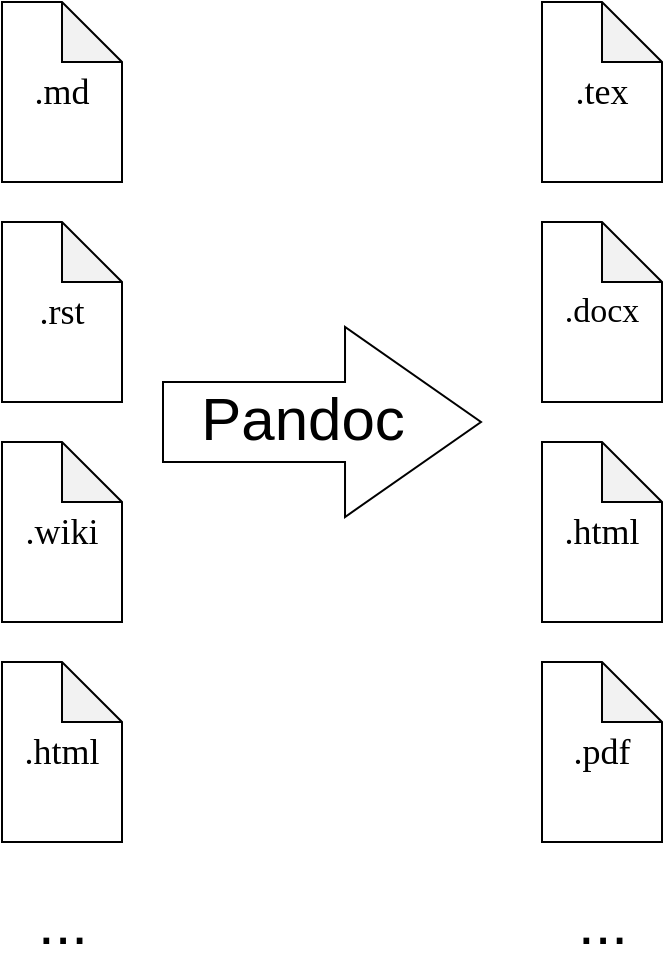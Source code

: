 <mxfile version="16.5.1" type="device"><diagram id="8RqEDUWrOIJcrLkJtRYM" name="Page-1"><mxGraphModel dx="1102" dy="1025" grid="1" gridSize="10" guides="1" tooltips="1" connect="1" arrows="1" fold="1" page="1" pageScale="1" pageWidth="850" pageHeight="1100" math="0" shadow="0"><root><mxCell id="0"/><mxCell id="1" parent="0"/><mxCell id="Lg14aEKQ4JaNt-XNrWvj-2" value="&lt;font face=&quot;Fira Sans&quot; data-font-src=&quot;https://fonts.googleapis.com/css?family=Fira+Sans&quot; style=&quot;font-size: 18px;&quot;&gt;.md&lt;/font&gt;" style="shape=note;whiteSpace=wrap;html=1;backgroundOutline=1;darkOpacity=0.05;fontSize=18;" vertex="1" parent="1"><mxGeometry x="80" y="50" width="60" height="90" as="geometry"/></mxCell><mxCell id="Lg14aEKQ4JaNt-XNrWvj-3" value="&lt;font face=&quot;Fira Sans&quot; data-font-src=&quot;https://fonts.googleapis.com/css?family=Fira+Sans&quot; style=&quot;font-size: 18px;&quot;&gt;.rst&lt;/font&gt;" style="shape=note;whiteSpace=wrap;html=1;backgroundOutline=1;darkOpacity=0.05;fontSize=18;" vertex="1" parent="1"><mxGeometry x="80" y="160" width="60" height="90" as="geometry"/></mxCell><mxCell id="Lg14aEKQ4JaNt-XNrWvj-4" value="&lt;font face=&quot;Fira Sans&quot; data-font-src=&quot;https://fonts.googleapis.com/css?family=Fira+Sans&quot; style=&quot;font-size: 18px;&quot;&gt;.html&lt;/font&gt;" style="shape=note;whiteSpace=wrap;html=1;backgroundOutline=1;darkOpacity=0.05;fontSize=18;" vertex="1" parent="1"><mxGeometry x="80" y="380" width="60" height="90" as="geometry"/></mxCell><mxCell id="Lg14aEKQ4JaNt-XNrWvj-5" value="..." style="text;html=1;align=center;verticalAlign=middle;resizable=0;points=[];autosize=1;strokeColor=none;fillColor=none;fontSize=30;" vertex="1" parent="1"><mxGeometry x="90" y="490" width="40" height="40" as="geometry"/></mxCell><mxCell id="Lg14aEKQ4JaNt-XNrWvj-6" value="" style="shape=flexArrow;endArrow=classic;html=1;rounded=0;fontSize=30;endWidth=54;endSize=22.33;width=40;" edge="1" parent="1"><mxGeometry width="50" height="50" relative="1" as="geometry"><mxPoint x="160" y="260" as="sourcePoint"/><mxPoint x="320" y="260" as="targetPoint"/></mxGeometry></mxCell><mxCell id="Lg14aEKQ4JaNt-XNrWvj-13" value="Pandoc" style="edgeLabel;html=1;align=center;verticalAlign=middle;resizable=0;points=[];fontSize=30;" vertex="1" connectable="0" parent="Lg14aEKQ4JaNt-XNrWvj-6"><mxGeometry x="-0.339" y="2" relative="1" as="geometry"><mxPoint x="17" as="offset"/></mxGeometry></mxCell><mxCell id="Lg14aEKQ4JaNt-XNrWvj-7" value="&lt;font face=&quot;Fira Sans&quot; data-font-src=&quot;https://fonts.googleapis.com/css?family=Fira+Sans&quot; style=&quot;font-size: 18px;&quot;&gt;.tex&lt;/font&gt;" style="shape=note;whiteSpace=wrap;html=1;backgroundOutline=1;darkOpacity=0.05;fontSize=18;" vertex="1" parent="1"><mxGeometry x="350" y="50" width="60" height="90" as="geometry"/></mxCell><mxCell id="Lg14aEKQ4JaNt-XNrWvj-8" value="&lt;font face=&quot;Fira Sans&quot; data-font-src=&quot;https://fonts.googleapis.com/css?family=Fira+Sans&quot; style=&quot;font-size: 17px&quot;&gt;.docx&lt;/font&gt;" style="shape=note;whiteSpace=wrap;html=1;backgroundOutline=1;darkOpacity=0.05;" vertex="1" parent="1"><mxGeometry x="350" y="160" width="60" height="90" as="geometry"/></mxCell><mxCell id="Lg14aEKQ4JaNt-XNrWvj-9" value="&lt;font face=&quot;Fira Sans&quot; data-font-src=&quot;https://fonts.googleapis.com/css?family=Fira+Sans&quot; style=&quot;font-size: 18px;&quot;&gt;.html&lt;/font&gt;" style="shape=note;whiteSpace=wrap;html=1;backgroundOutline=1;darkOpacity=0.05;fontSize=18;" vertex="1" parent="1"><mxGeometry x="350" y="270" width="60" height="90" as="geometry"/></mxCell><mxCell id="Lg14aEKQ4JaNt-XNrWvj-10" value="&lt;font face=&quot;Fira Sans&quot; data-font-src=&quot;https://fonts.googleapis.com/css?family=Fira+Sans&quot; style=&quot;font-size: 18px;&quot;&gt;.pdf&lt;/font&gt;" style="shape=note;whiteSpace=wrap;html=1;backgroundOutline=1;darkOpacity=0.05;fontSize=18;" vertex="1" parent="1"><mxGeometry x="350" y="380" width="60" height="90" as="geometry"/></mxCell><mxCell id="Lg14aEKQ4JaNt-XNrWvj-11" value="..." style="text;html=1;align=center;verticalAlign=middle;resizable=0;points=[];autosize=1;strokeColor=none;fillColor=none;fontSize=30;" vertex="1" parent="1"><mxGeometry x="360" y="490" width="40" height="40" as="geometry"/></mxCell><mxCell id="Lg14aEKQ4JaNt-XNrWvj-12" value="&lt;font face=&quot;Fira Sans&quot; data-font-src=&quot;https://fonts.googleapis.com/css?family=Fira+Sans&quot; style=&quot;font-size: 18px;&quot;&gt;.wiki&lt;/font&gt;" style="shape=note;whiteSpace=wrap;html=1;backgroundOutline=1;darkOpacity=0.05;fontSize=18;" vertex="1" parent="1"><mxGeometry x="80" y="270" width="60" height="90" as="geometry"/></mxCell></root></mxGraphModel></diagram></mxfile>
